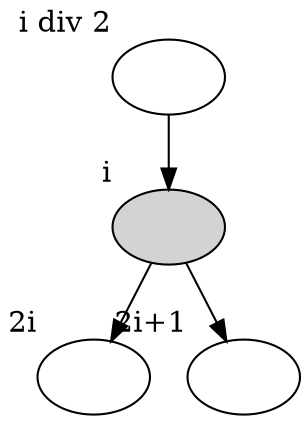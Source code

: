 digraph {
    rankdir=TB;

    a -> b

    b -> c1 
    b -> c2

    a [label="" xlabel="i div 2"];
    b [label="" xlabel="i" style=filled];
    c1 [label="" xlabel="2i"];
    c2 [label="" xlabel="2i+1"];
}
